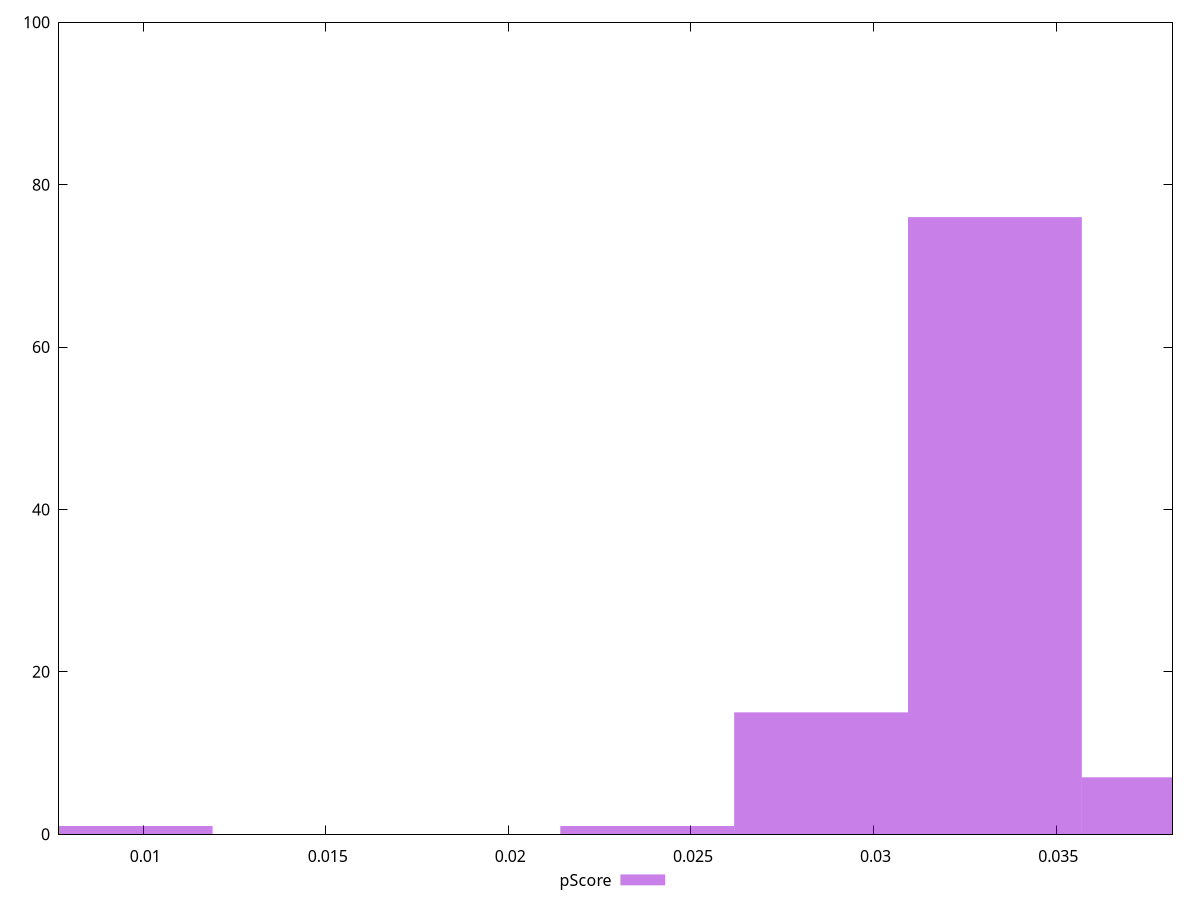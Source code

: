 reset

$pScore <<EOF
0.009520974778155453 1
0.02380243694538863 1
0.03332341172354408 76
0.02856292433446636 15
0.03808389911262181 7
EOF

set key outside below
set boxwidth 0.0047604873890777265
set xrange [0.007695011860753664:0.0381858382175333]
set yrange [0:100]
set trange [0:100]
set style fill transparent solid 0.5 noborder
set terminal svg size 640, 490 enhanced background rgb 'white'
set output "report_00017_2021-02-10T15-08-03.406Z/largest-contentful-paint/samples/pages+cached+noadtech/pScore/histogram.svg"

plot $pScore title "pScore" with boxes

reset
